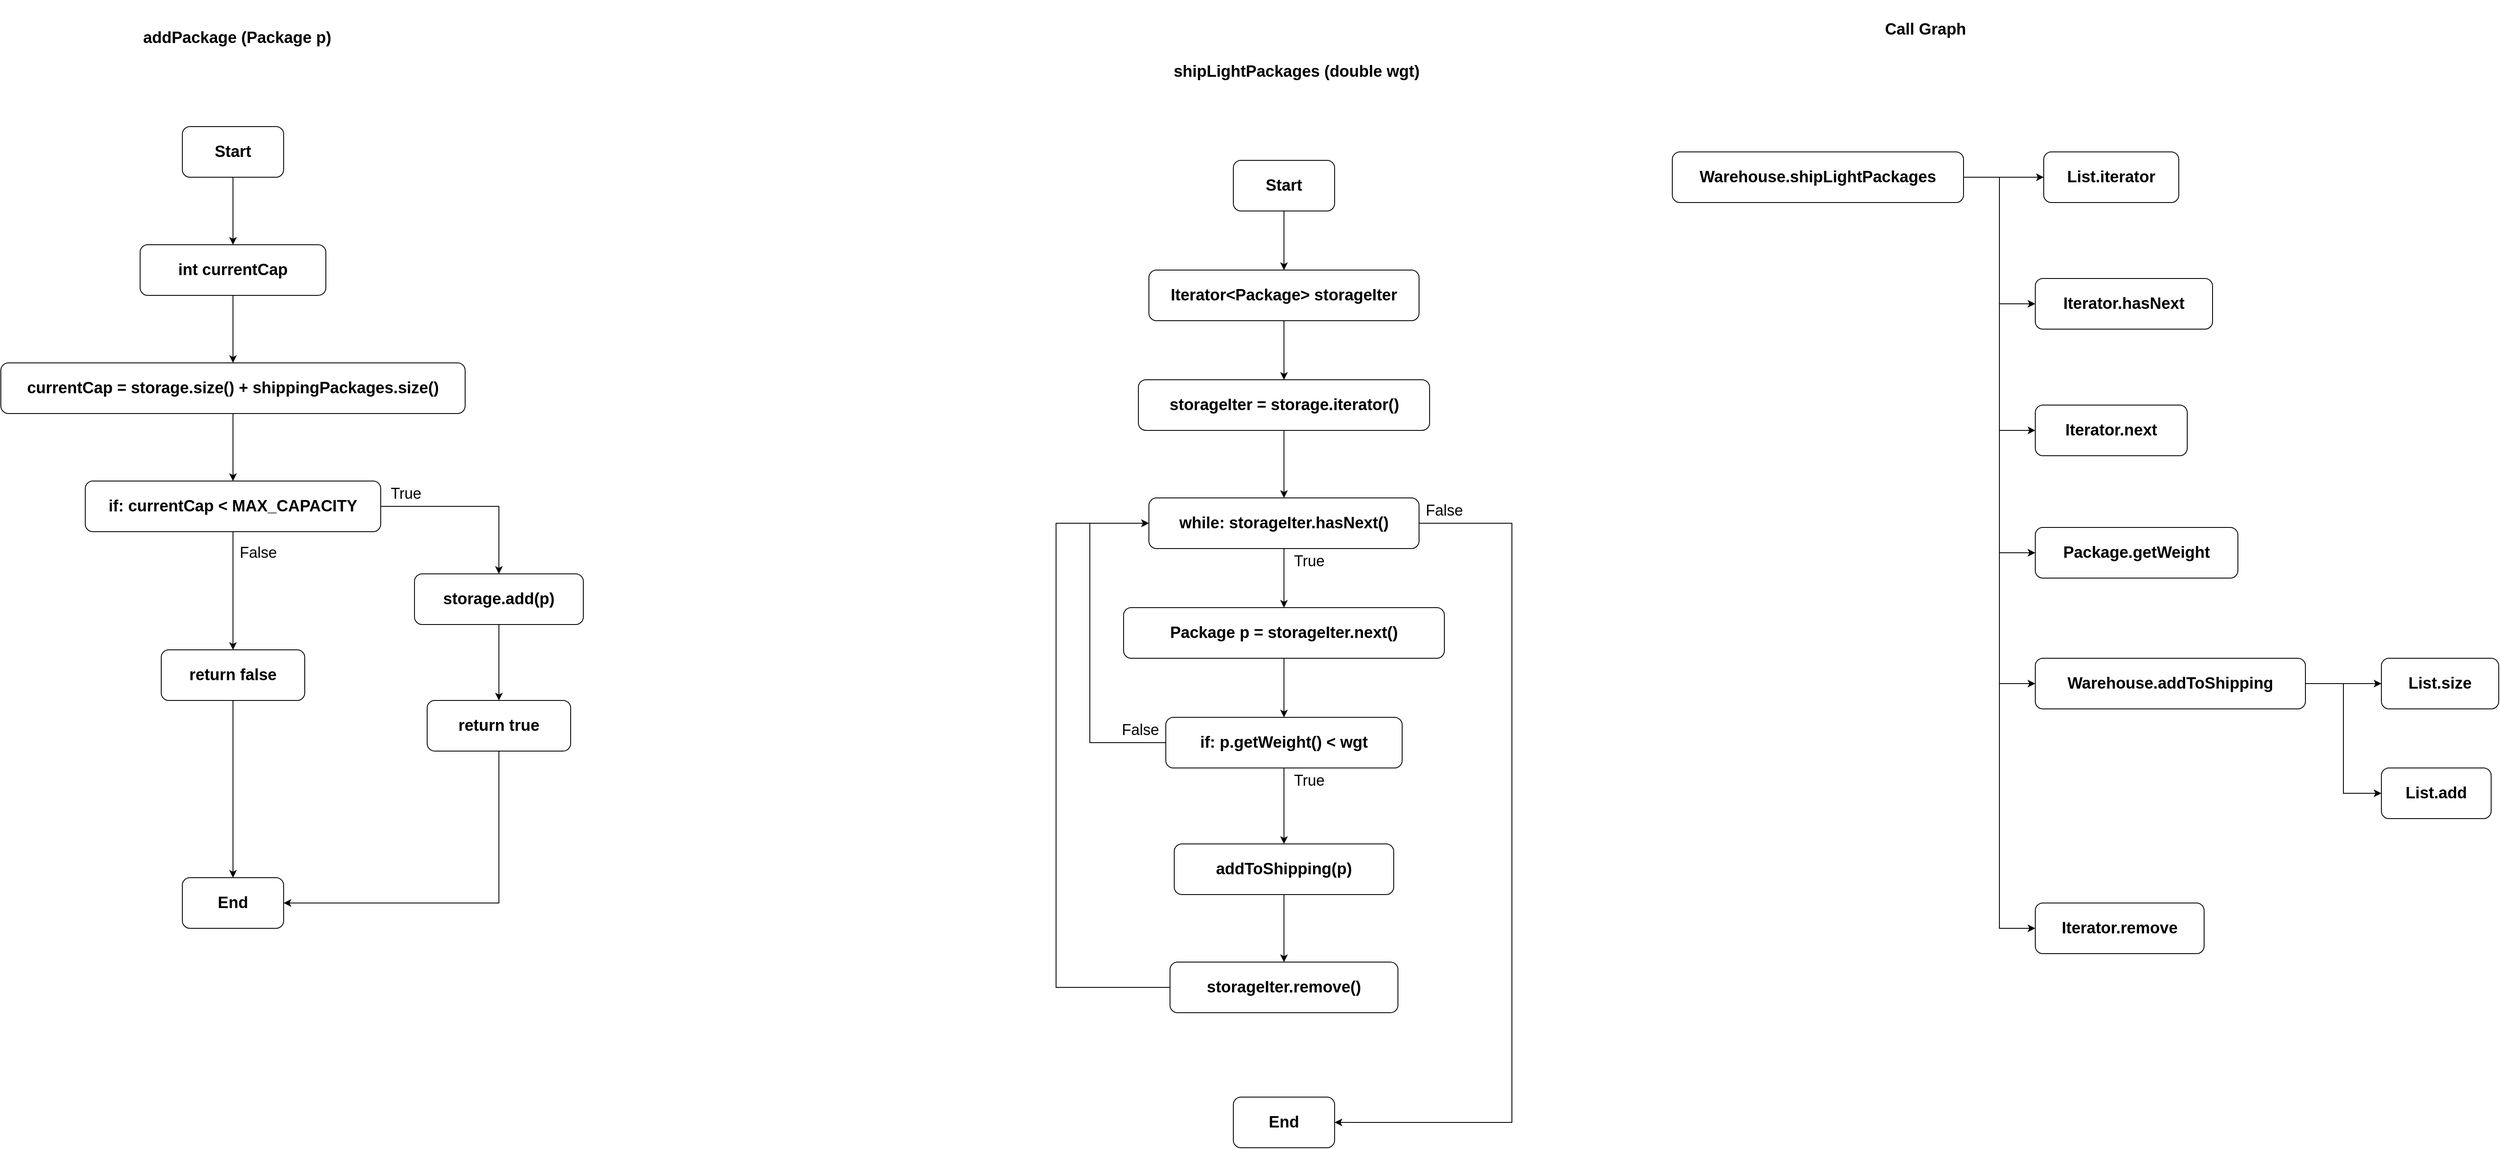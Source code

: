 <mxfile version="21.7.4" type="github">
  <diagram name="Page-1" id="Igw9XwCfr5Qmd5ZEI1b1">
    <mxGraphModel dx="722" dy="1012" grid="1" gridSize="10" guides="1" tooltips="1" connect="1" arrows="1" fold="1" page="1" pageScale="1" pageWidth="4681" pageHeight="3300" math="0" shadow="0">
      <root>
        <mxCell id="0" />
        <mxCell id="1" parent="0" />
        <mxCell id="F3YR3yysebuFMm1pMb-U-11" style="edgeStyle=orthogonalEdgeStyle;rounded=0;orthogonalLoop=1;jettySize=auto;html=1;exitX=0.5;exitY=1;exitDx=0;exitDy=0;" edge="1" parent="1" source="F3YR3yysebuFMm1pMb-U-1" target="F3YR3yysebuFMm1pMb-U-5">
          <mxGeometry relative="1" as="geometry" />
        </mxCell>
        <mxCell id="F3YR3yysebuFMm1pMb-U-1" value="&lt;font style=&quot;font-size: 19px;&quot;&gt;&lt;b&gt;Start&lt;/b&gt;&lt;/font&gt;" style="rounded=1;whiteSpace=wrap;html=1;" vertex="1" parent="1">
          <mxGeometry x="245" y="220" width="120" height="60" as="geometry" />
        </mxCell>
        <mxCell id="F3YR3yysebuFMm1pMb-U-2" value="&lt;font style=&quot;font-size: 19px;&quot;&gt;&lt;b&gt;addPackage (Package p)&lt;/b&gt;&lt;/font&gt;" style="text;strokeColor=none;align=center;fillColor=none;html=1;verticalAlign=middle;whiteSpace=wrap;rounded=0;" vertex="1" parent="1">
          <mxGeometry x="170" y="80" width="280" height="70" as="geometry" />
        </mxCell>
        <mxCell id="F3YR3yysebuFMm1pMb-U-3" value="&lt;span style=&quot;font-size: 19px;&quot;&gt;&lt;b&gt;End&lt;/b&gt;&lt;/span&gt;" style="rounded=1;whiteSpace=wrap;html=1;" vertex="1" parent="1">
          <mxGeometry x="245" y="1110" width="120" height="60" as="geometry" />
        </mxCell>
        <mxCell id="F3YR3yysebuFMm1pMb-U-12" style="edgeStyle=orthogonalEdgeStyle;rounded=0;orthogonalLoop=1;jettySize=auto;html=1;exitX=0.5;exitY=1;exitDx=0;exitDy=0;" edge="1" parent="1" source="F3YR3yysebuFMm1pMb-U-5" target="F3YR3yysebuFMm1pMb-U-6">
          <mxGeometry relative="1" as="geometry" />
        </mxCell>
        <mxCell id="F3YR3yysebuFMm1pMb-U-5" value="&lt;span style=&quot;font-size: 19px;&quot;&gt;&lt;b&gt;int currentCap&lt;/b&gt;&lt;/span&gt;" style="rounded=1;whiteSpace=wrap;html=1;" vertex="1" parent="1">
          <mxGeometry x="195" y="360" width="220" height="60" as="geometry" />
        </mxCell>
        <mxCell id="F3YR3yysebuFMm1pMb-U-13" value="" style="edgeStyle=orthogonalEdgeStyle;rounded=0;orthogonalLoop=1;jettySize=auto;html=1;" edge="1" parent="1" source="F3YR3yysebuFMm1pMb-U-6" target="F3YR3yysebuFMm1pMb-U-7">
          <mxGeometry relative="1" as="geometry" />
        </mxCell>
        <mxCell id="F3YR3yysebuFMm1pMb-U-6" value="&lt;span style=&quot;font-size: 19px;&quot;&gt;&lt;b&gt;currentCap = storage.size() + shippingPackages.size()&lt;/b&gt;&lt;/span&gt;" style="rounded=1;whiteSpace=wrap;html=1;" vertex="1" parent="1">
          <mxGeometry x="30" y="500" width="550" height="60" as="geometry" />
        </mxCell>
        <mxCell id="F3YR3yysebuFMm1pMb-U-14" style="edgeStyle=orthogonalEdgeStyle;rounded=0;orthogonalLoop=1;jettySize=auto;html=1;exitX=1;exitY=0.5;exitDx=0;exitDy=0;" edge="1" parent="1" source="F3YR3yysebuFMm1pMb-U-7" target="F3YR3yysebuFMm1pMb-U-8">
          <mxGeometry relative="1" as="geometry" />
        </mxCell>
        <mxCell id="F3YR3yysebuFMm1pMb-U-16" style="edgeStyle=orthogonalEdgeStyle;rounded=0;orthogonalLoop=1;jettySize=auto;html=1;exitX=0.5;exitY=1;exitDx=0;exitDy=0;" edge="1" parent="1" source="F3YR3yysebuFMm1pMb-U-7" target="F3YR3yysebuFMm1pMb-U-10">
          <mxGeometry relative="1" as="geometry" />
        </mxCell>
        <mxCell id="F3YR3yysebuFMm1pMb-U-7" value="&lt;span style=&quot;font-size: 19px;&quot;&gt;&lt;b&gt;if: currentCap &amp;lt; MAX_CAPACITY&lt;/b&gt;&lt;/span&gt;" style="rounded=1;whiteSpace=wrap;html=1;" vertex="1" parent="1">
          <mxGeometry x="130" y="640" width="350" height="60" as="geometry" />
        </mxCell>
        <mxCell id="F3YR3yysebuFMm1pMb-U-15" style="edgeStyle=orthogonalEdgeStyle;rounded=0;orthogonalLoop=1;jettySize=auto;html=1;exitX=0.5;exitY=1;exitDx=0;exitDy=0;" edge="1" parent="1" source="F3YR3yysebuFMm1pMb-U-8" target="F3YR3yysebuFMm1pMb-U-9">
          <mxGeometry relative="1" as="geometry" />
        </mxCell>
        <mxCell id="F3YR3yysebuFMm1pMb-U-8" value="&lt;font style=&quot;font-size: 19px;&quot;&gt;&lt;b&gt;storage.add(p)&lt;/b&gt;&lt;/font&gt;" style="rounded=1;whiteSpace=wrap;html=1;" vertex="1" parent="1">
          <mxGeometry x="520" y="750" width="200" height="60" as="geometry" />
        </mxCell>
        <mxCell id="F3YR3yysebuFMm1pMb-U-18" style="edgeStyle=orthogonalEdgeStyle;rounded=0;orthogonalLoop=1;jettySize=auto;html=1;exitX=0.5;exitY=1;exitDx=0;exitDy=0;entryX=1;entryY=0.5;entryDx=0;entryDy=0;" edge="1" parent="1" source="F3YR3yysebuFMm1pMb-U-9" target="F3YR3yysebuFMm1pMb-U-3">
          <mxGeometry relative="1" as="geometry" />
        </mxCell>
        <mxCell id="F3YR3yysebuFMm1pMb-U-9" value="&lt;span style=&quot;font-size: 19px;&quot;&gt;&lt;b&gt;return true&lt;/b&gt;&lt;/span&gt;" style="rounded=1;whiteSpace=wrap;html=1;" vertex="1" parent="1">
          <mxGeometry x="535" y="900" width="170" height="60" as="geometry" />
        </mxCell>
        <mxCell id="F3YR3yysebuFMm1pMb-U-17" style="edgeStyle=orthogonalEdgeStyle;rounded=0;orthogonalLoop=1;jettySize=auto;html=1;exitX=0.5;exitY=1;exitDx=0;exitDy=0;" edge="1" parent="1" source="F3YR3yysebuFMm1pMb-U-10" target="F3YR3yysebuFMm1pMb-U-3">
          <mxGeometry relative="1" as="geometry" />
        </mxCell>
        <mxCell id="F3YR3yysebuFMm1pMb-U-10" value="&lt;span style=&quot;font-size: 19px;&quot;&gt;&lt;b&gt;return false&lt;/b&gt;&lt;/span&gt;" style="rounded=1;whiteSpace=wrap;html=1;" vertex="1" parent="1">
          <mxGeometry x="220" y="840" width="170" height="60" as="geometry" />
        </mxCell>
        <mxCell id="F3YR3yysebuFMm1pMb-U-19" value="&lt;font style=&quot;font-size: 18px;&quot;&gt;True&lt;/font&gt;" style="text;strokeColor=none;align=center;fillColor=none;html=1;verticalAlign=middle;whiteSpace=wrap;rounded=0;" vertex="1" parent="1">
          <mxGeometry x="480" y="640" width="60" height="30" as="geometry" />
        </mxCell>
        <mxCell id="F3YR3yysebuFMm1pMb-U-20" value="&lt;span style=&quot;font-size: 18px;&quot;&gt;False&lt;/span&gt;" style="text;strokeColor=none;align=center;fillColor=none;html=1;verticalAlign=middle;whiteSpace=wrap;rounded=0;" vertex="1" parent="1">
          <mxGeometry x="305" y="710" width="60" height="30" as="geometry" />
        </mxCell>
        <mxCell id="F3YR3yysebuFMm1pMb-U-21" value="&lt;span style=&quot;font-size: 19px;&quot;&gt;&lt;b&gt;shipLightPackages (double wgt)&lt;/b&gt;&lt;/span&gt;" style="text;strokeColor=none;align=center;fillColor=none;html=1;verticalAlign=middle;whiteSpace=wrap;rounded=0;" vertex="1" parent="1">
          <mxGeometry x="1370" y="120" width="390" height="70" as="geometry" />
        </mxCell>
        <mxCell id="F3YR3yysebuFMm1pMb-U-31" style="edgeStyle=orthogonalEdgeStyle;rounded=0;orthogonalLoop=1;jettySize=auto;html=1;exitX=0.5;exitY=1;exitDx=0;exitDy=0;" edge="1" parent="1" source="F3YR3yysebuFMm1pMb-U-22" target="F3YR3yysebuFMm1pMb-U-24">
          <mxGeometry relative="1" as="geometry" />
        </mxCell>
        <mxCell id="F3YR3yysebuFMm1pMb-U-22" value="&lt;font style=&quot;font-size: 19px;&quot;&gt;&lt;b&gt;Start&lt;/b&gt;&lt;/font&gt;" style="rounded=1;whiteSpace=wrap;html=1;" vertex="1" parent="1">
          <mxGeometry x="1490" y="260" width="120" height="60" as="geometry" />
        </mxCell>
        <mxCell id="F3YR3yysebuFMm1pMb-U-23" value="&lt;span style=&quot;font-size: 19px;&quot;&gt;&lt;b&gt;End&lt;/b&gt;&lt;/span&gt;" style="rounded=1;whiteSpace=wrap;html=1;" vertex="1" parent="1">
          <mxGeometry x="1490" y="1370" width="120" height="60" as="geometry" />
        </mxCell>
        <mxCell id="F3YR3yysebuFMm1pMb-U-32" style="edgeStyle=orthogonalEdgeStyle;rounded=0;orthogonalLoop=1;jettySize=auto;html=1;exitX=0.5;exitY=1;exitDx=0;exitDy=0;entryX=0.5;entryY=0;entryDx=0;entryDy=0;" edge="1" parent="1" source="F3YR3yysebuFMm1pMb-U-24" target="F3YR3yysebuFMm1pMb-U-25">
          <mxGeometry relative="1" as="geometry" />
        </mxCell>
        <mxCell id="F3YR3yysebuFMm1pMb-U-24" value="&lt;span style=&quot;font-size: 19px;&quot;&gt;&lt;b&gt;Iterator&amp;lt;Package&amp;gt; storageIter&lt;/b&gt;&lt;/span&gt;" style="rounded=1;whiteSpace=wrap;html=1;" vertex="1" parent="1">
          <mxGeometry x="1390" y="390" width="320" height="60" as="geometry" />
        </mxCell>
        <mxCell id="F3YR3yysebuFMm1pMb-U-33" style="edgeStyle=orthogonalEdgeStyle;rounded=0;orthogonalLoop=1;jettySize=auto;html=1;exitX=0.5;exitY=1;exitDx=0;exitDy=0;" edge="1" parent="1" source="F3YR3yysebuFMm1pMb-U-25" target="F3YR3yysebuFMm1pMb-U-26">
          <mxGeometry relative="1" as="geometry" />
        </mxCell>
        <mxCell id="F3YR3yysebuFMm1pMb-U-25" value="&lt;span style=&quot;font-size: 19px;&quot;&gt;&lt;b&gt;storageIter = storage.iterator()&lt;/b&gt;&lt;/span&gt;" style="rounded=1;whiteSpace=wrap;html=1;" vertex="1" parent="1">
          <mxGeometry x="1377.5" y="520" width="345" height="60" as="geometry" />
        </mxCell>
        <mxCell id="F3YR3yysebuFMm1pMb-U-34" style="edgeStyle=orthogonalEdgeStyle;rounded=0;orthogonalLoop=1;jettySize=auto;html=1;exitX=0.5;exitY=1;exitDx=0;exitDy=0;" edge="1" parent="1" source="F3YR3yysebuFMm1pMb-U-26" target="F3YR3yysebuFMm1pMb-U-27">
          <mxGeometry relative="1" as="geometry" />
        </mxCell>
        <mxCell id="F3YR3yysebuFMm1pMb-U-39" style="edgeStyle=orthogonalEdgeStyle;rounded=0;orthogonalLoop=1;jettySize=auto;html=1;exitX=1;exitY=0.5;exitDx=0;exitDy=0;entryX=1;entryY=0.5;entryDx=0;entryDy=0;" edge="1" parent="1" source="F3YR3yysebuFMm1pMb-U-26" target="F3YR3yysebuFMm1pMb-U-23">
          <mxGeometry relative="1" as="geometry">
            <Array as="points">
              <mxPoint x="1820" y="690" />
              <mxPoint x="1820" y="1400" />
            </Array>
          </mxGeometry>
        </mxCell>
        <mxCell id="F3YR3yysebuFMm1pMb-U-26" value="&lt;span style=&quot;font-size: 19px;&quot;&gt;&lt;b&gt;while: storageIter.hasNext()&lt;/b&gt;&lt;/span&gt;" style="rounded=1;whiteSpace=wrap;html=1;" vertex="1" parent="1">
          <mxGeometry x="1390" y="660" width="320" height="60" as="geometry" />
        </mxCell>
        <mxCell id="F3YR3yysebuFMm1pMb-U-35" style="edgeStyle=orthogonalEdgeStyle;rounded=0;orthogonalLoop=1;jettySize=auto;html=1;exitX=0.5;exitY=1;exitDx=0;exitDy=0;entryX=0.5;entryY=0;entryDx=0;entryDy=0;" edge="1" parent="1" source="F3YR3yysebuFMm1pMb-U-27" target="F3YR3yysebuFMm1pMb-U-28">
          <mxGeometry relative="1" as="geometry" />
        </mxCell>
        <mxCell id="F3YR3yysebuFMm1pMb-U-27" value="&lt;span style=&quot;font-size: 19px;&quot;&gt;&lt;b&gt;Package p = storageIter.next()&lt;/b&gt;&lt;/span&gt;" style="rounded=1;whiteSpace=wrap;html=1;" vertex="1" parent="1">
          <mxGeometry x="1360" y="790" width="380" height="60" as="geometry" />
        </mxCell>
        <mxCell id="F3YR3yysebuFMm1pMb-U-36" style="edgeStyle=orthogonalEdgeStyle;rounded=0;orthogonalLoop=1;jettySize=auto;html=1;exitX=0.5;exitY=1;exitDx=0;exitDy=0;" edge="1" parent="1" source="F3YR3yysebuFMm1pMb-U-28" target="F3YR3yysebuFMm1pMb-U-29">
          <mxGeometry relative="1" as="geometry" />
        </mxCell>
        <mxCell id="F3YR3yysebuFMm1pMb-U-43" style="edgeStyle=orthogonalEdgeStyle;rounded=0;orthogonalLoop=1;jettySize=auto;html=1;exitX=0;exitY=0.5;exitDx=0;exitDy=0;entryX=0;entryY=0.5;entryDx=0;entryDy=0;" edge="1" parent="1" source="F3YR3yysebuFMm1pMb-U-28" target="F3YR3yysebuFMm1pMb-U-26">
          <mxGeometry relative="1" as="geometry">
            <Array as="points">
              <mxPoint x="1320" y="950" />
              <mxPoint x="1320" y="690" />
            </Array>
          </mxGeometry>
        </mxCell>
        <mxCell id="F3YR3yysebuFMm1pMb-U-28" value="&lt;span style=&quot;font-size: 19px;&quot;&gt;&lt;b&gt;if: p.getWeight() &amp;lt; wgt&lt;/b&gt;&lt;/span&gt;" style="rounded=1;whiteSpace=wrap;html=1;" vertex="1" parent="1">
          <mxGeometry x="1410" y="920" width="280" height="60" as="geometry" />
        </mxCell>
        <mxCell id="F3YR3yysebuFMm1pMb-U-37" style="edgeStyle=orthogonalEdgeStyle;rounded=0;orthogonalLoop=1;jettySize=auto;html=1;exitX=0.5;exitY=1;exitDx=0;exitDy=0;entryX=0.5;entryY=0;entryDx=0;entryDy=0;" edge="1" parent="1" source="F3YR3yysebuFMm1pMb-U-29" target="F3YR3yysebuFMm1pMb-U-30">
          <mxGeometry relative="1" as="geometry" />
        </mxCell>
        <mxCell id="F3YR3yysebuFMm1pMb-U-29" value="&lt;span style=&quot;font-size: 19px;&quot;&gt;&lt;b&gt;addToShipping(p)&lt;/b&gt;&lt;/span&gt;" style="rounded=1;whiteSpace=wrap;html=1;" vertex="1" parent="1">
          <mxGeometry x="1420" y="1070" width="260" height="60" as="geometry" />
        </mxCell>
        <mxCell id="F3YR3yysebuFMm1pMb-U-38" style="edgeStyle=orthogonalEdgeStyle;rounded=0;orthogonalLoop=1;jettySize=auto;html=1;exitX=0;exitY=0.5;exitDx=0;exitDy=0;entryX=0;entryY=0.5;entryDx=0;entryDy=0;" edge="1" parent="1" source="F3YR3yysebuFMm1pMb-U-30" target="F3YR3yysebuFMm1pMb-U-26">
          <mxGeometry relative="1" as="geometry">
            <Array as="points">
              <mxPoint x="1280" y="1240" />
              <mxPoint x="1280" y="690" />
            </Array>
          </mxGeometry>
        </mxCell>
        <mxCell id="F3YR3yysebuFMm1pMb-U-30" value="&lt;span style=&quot;font-size: 19px;&quot;&gt;&lt;b&gt;storageIter.remove()&lt;/b&gt;&lt;/span&gt;" style="rounded=1;whiteSpace=wrap;html=1;" vertex="1" parent="1">
          <mxGeometry x="1415" y="1210" width="270" height="60" as="geometry" />
        </mxCell>
        <mxCell id="F3YR3yysebuFMm1pMb-U-41" value="&lt;font style=&quot;font-size: 18px;&quot;&gt;True&lt;/font&gt;" style="text;strokeColor=none;align=center;fillColor=none;html=1;verticalAlign=middle;whiteSpace=wrap;rounded=0;" vertex="1" parent="1">
          <mxGeometry x="1550" y="720" width="60" height="30" as="geometry" />
        </mxCell>
        <mxCell id="F3YR3yysebuFMm1pMb-U-42" value="&lt;span style=&quot;font-size: 18px;&quot;&gt;False&lt;/span&gt;" style="text;strokeColor=none;align=center;fillColor=none;html=1;verticalAlign=middle;whiteSpace=wrap;rounded=0;" vertex="1" parent="1">
          <mxGeometry x="1710" y="660" width="60" height="30" as="geometry" />
        </mxCell>
        <mxCell id="F3YR3yysebuFMm1pMb-U-44" value="&lt;font style=&quot;font-size: 18px;&quot;&gt;True&lt;/font&gt;" style="text;strokeColor=none;align=center;fillColor=none;html=1;verticalAlign=middle;whiteSpace=wrap;rounded=0;" vertex="1" parent="1">
          <mxGeometry x="1550" y="980" width="60" height="30" as="geometry" />
        </mxCell>
        <mxCell id="F3YR3yysebuFMm1pMb-U-45" value="&lt;span style=&quot;font-size: 18px;&quot;&gt;False&lt;/span&gt;" style="text;strokeColor=none;align=center;fillColor=none;html=1;verticalAlign=middle;whiteSpace=wrap;rounded=0;" vertex="1" parent="1">
          <mxGeometry x="1350" y="920" width="60" height="30" as="geometry" />
        </mxCell>
        <mxCell id="F3YR3yysebuFMm1pMb-U-55" style="edgeStyle=orthogonalEdgeStyle;rounded=0;orthogonalLoop=1;jettySize=auto;html=1;exitX=1;exitY=0.5;exitDx=0;exitDy=0;" edge="1" parent="1" source="F3YR3yysebuFMm1pMb-U-46" target="F3YR3yysebuFMm1pMb-U-47">
          <mxGeometry relative="1" as="geometry" />
        </mxCell>
        <mxCell id="F3YR3yysebuFMm1pMb-U-56" style="edgeStyle=orthogonalEdgeStyle;rounded=0;orthogonalLoop=1;jettySize=auto;html=1;exitX=1;exitY=0.5;exitDx=0;exitDy=0;entryX=0;entryY=0.5;entryDx=0;entryDy=0;" edge="1" parent="1" source="F3YR3yysebuFMm1pMb-U-46" target="F3YR3yysebuFMm1pMb-U-48">
          <mxGeometry relative="1" as="geometry" />
        </mxCell>
        <mxCell id="F3YR3yysebuFMm1pMb-U-57" style="edgeStyle=orthogonalEdgeStyle;rounded=0;orthogonalLoop=1;jettySize=auto;html=1;exitX=1;exitY=0.5;exitDx=0;exitDy=0;entryX=0;entryY=0.5;entryDx=0;entryDy=0;" edge="1" parent="1" source="F3YR3yysebuFMm1pMb-U-46" target="F3YR3yysebuFMm1pMb-U-49">
          <mxGeometry relative="1" as="geometry" />
        </mxCell>
        <mxCell id="F3YR3yysebuFMm1pMb-U-58" style="edgeStyle=orthogonalEdgeStyle;rounded=0;orthogonalLoop=1;jettySize=auto;html=1;exitX=1;exitY=0.5;exitDx=0;exitDy=0;entryX=0;entryY=0.5;entryDx=0;entryDy=0;" edge="1" parent="1" source="F3YR3yysebuFMm1pMb-U-46" target="F3YR3yysebuFMm1pMb-U-50">
          <mxGeometry relative="1" as="geometry" />
        </mxCell>
        <mxCell id="F3YR3yysebuFMm1pMb-U-59" style="edgeStyle=orthogonalEdgeStyle;rounded=0;orthogonalLoop=1;jettySize=auto;html=1;exitX=1;exitY=0.5;exitDx=0;exitDy=0;entryX=0;entryY=0.5;entryDx=0;entryDy=0;" edge="1" parent="1" source="F3YR3yysebuFMm1pMb-U-46" target="F3YR3yysebuFMm1pMb-U-51">
          <mxGeometry relative="1" as="geometry" />
        </mxCell>
        <mxCell id="F3YR3yysebuFMm1pMb-U-60" style="edgeStyle=orthogonalEdgeStyle;rounded=0;orthogonalLoop=1;jettySize=auto;html=1;exitX=1;exitY=0.5;exitDx=0;exitDy=0;entryX=0;entryY=0.5;entryDx=0;entryDy=0;" edge="1" parent="1" source="F3YR3yysebuFMm1pMb-U-46" target="F3YR3yysebuFMm1pMb-U-54">
          <mxGeometry relative="1" as="geometry" />
        </mxCell>
        <mxCell id="F3YR3yysebuFMm1pMb-U-46" value="&lt;span style=&quot;font-size: 19px;&quot;&gt;&lt;b&gt;Warehouse.shipLightPackages&lt;/b&gt;&lt;/span&gt;" style="rounded=1;whiteSpace=wrap;html=1;" vertex="1" parent="1">
          <mxGeometry x="2010" y="250" width="345" height="60" as="geometry" />
        </mxCell>
        <mxCell id="F3YR3yysebuFMm1pMb-U-47" value="&lt;span style=&quot;font-size: 19px;&quot;&gt;&lt;b&gt;List.iterator&lt;/b&gt;&lt;/span&gt;" style="rounded=1;whiteSpace=wrap;html=1;" vertex="1" parent="1">
          <mxGeometry x="2450" y="250" width="160" height="60" as="geometry" />
        </mxCell>
        <mxCell id="F3YR3yysebuFMm1pMb-U-48" value="&lt;span style=&quot;font-size: 19px;&quot;&gt;&lt;b&gt;Iterator.hasNext&lt;/b&gt;&lt;/span&gt;" style="rounded=1;whiteSpace=wrap;html=1;" vertex="1" parent="1">
          <mxGeometry x="2440" y="400" width="210" height="60" as="geometry" />
        </mxCell>
        <mxCell id="F3YR3yysebuFMm1pMb-U-49" value="&lt;span style=&quot;font-size: 19px;&quot;&gt;&lt;b&gt;Iterator.next&lt;/b&gt;&lt;/span&gt;" style="rounded=1;whiteSpace=wrap;html=1;" vertex="1" parent="1">
          <mxGeometry x="2440" y="550" width="180" height="60" as="geometry" />
        </mxCell>
        <mxCell id="F3YR3yysebuFMm1pMb-U-50" value="&lt;span style=&quot;font-size: 19px;&quot;&gt;&lt;b&gt;Package.getWeight&lt;/b&gt;&lt;/span&gt;" style="rounded=1;whiteSpace=wrap;html=1;" vertex="1" parent="1">
          <mxGeometry x="2440" y="695" width="240" height="60" as="geometry" />
        </mxCell>
        <mxCell id="F3YR3yysebuFMm1pMb-U-61" style="edgeStyle=orthogonalEdgeStyle;rounded=0;orthogonalLoop=1;jettySize=auto;html=1;exitX=1;exitY=0.5;exitDx=0;exitDy=0;entryX=0;entryY=0.5;entryDx=0;entryDy=0;" edge="1" parent="1" source="F3YR3yysebuFMm1pMb-U-51" target="F3YR3yysebuFMm1pMb-U-52">
          <mxGeometry relative="1" as="geometry" />
        </mxCell>
        <mxCell id="F3YR3yysebuFMm1pMb-U-62" style="edgeStyle=orthogonalEdgeStyle;rounded=0;orthogonalLoop=1;jettySize=auto;html=1;exitX=1;exitY=0.5;exitDx=0;exitDy=0;entryX=0;entryY=0.5;entryDx=0;entryDy=0;" edge="1" parent="1" source="F3YR3yysebuFMm1pMb-U-51" target="F3YR3yysebuFMm1pMb-U-53">
          <mxGeometry relative="1" as="geometry" />
        </mxCell>
        <mxCell id="F3YR3yysebuFMm1pMb-U-51" value="&lt;span style=&quot;font-size: 19px;&quot;&gt;&lt;b&gt;Warehouse.addToShipping&lt;/b&gt;&lt;/span&gt;" style="rounded=1;whiteSpace=wrap;html=1;" vertex="1" parent="1">
          <mxGeometry x="2440" y="850" width="320" height="60" as="geometry" />
        </mxCell>
        <mxCell id="F3YR3yysebuFMm1pMb-U-52" value="&lt;span style=&quot;font-size: 19px;&quot;&gt;&lt;b&gt;List.size&lt;/b&gt;&lt;/span&gt;" style="rounded=1;whiteSpace=wrap;html=1;" vertex="1" parent="1">
          <mxGeometry x="2850" y="850" width="139" height="60" as="geometry" />
        </mxCell>
        <mxCell id="F3YR3yysebuFMm1pMb-U-53" value="&lt;span style=&quot;font-size: 19px;&quot;&gt;&lt;b&gt;List.add&lt;/b&gt;&lt;/span&gt;" style="rounded=1;whiteSpace=wrap;html=1;" vertex="1" parent="1">
          <mxGeometry x="2850" y="980" width="130" height="60" as="geometry" />
        </mxCell>
        <mxCell id="F3YR3yysebuFMm1pMb-U-54" value="&lt;span style=&quot;font-size: 19px;&quot;&gt;&lt;b&gt;Iterator.remove&lt;/b&gt;&lt;/span&gt;" style="rounded=1;whiteSpace=wrap;html=1;" vertex="1" parent="1">
          <mxGeometry x="2440" y="1140" width="200" height="60" as="geometry" />
        </mxCell>
        <mxCell id="F3YR3yysebuFMm1pMb-U-63" value="&lt;span style=&quot;font-size: 19px;&quot;&gt;&lt;b&gt;Call Graph&lt;/b&gt;&lt;/span&gt;" style="text;strokeColor=none;align=center;fillColor=none;html=1;verticalAlign=middle;whiteSpace=wrap;rounded=0;" vertex="1" parent="1">
          <mxGeometry x="2220" y="70" width="180" height="70" as="geometry" />
        </mxCell>
      </root>
    </mxGraphModel>
  </diagram>
</mxfile>
